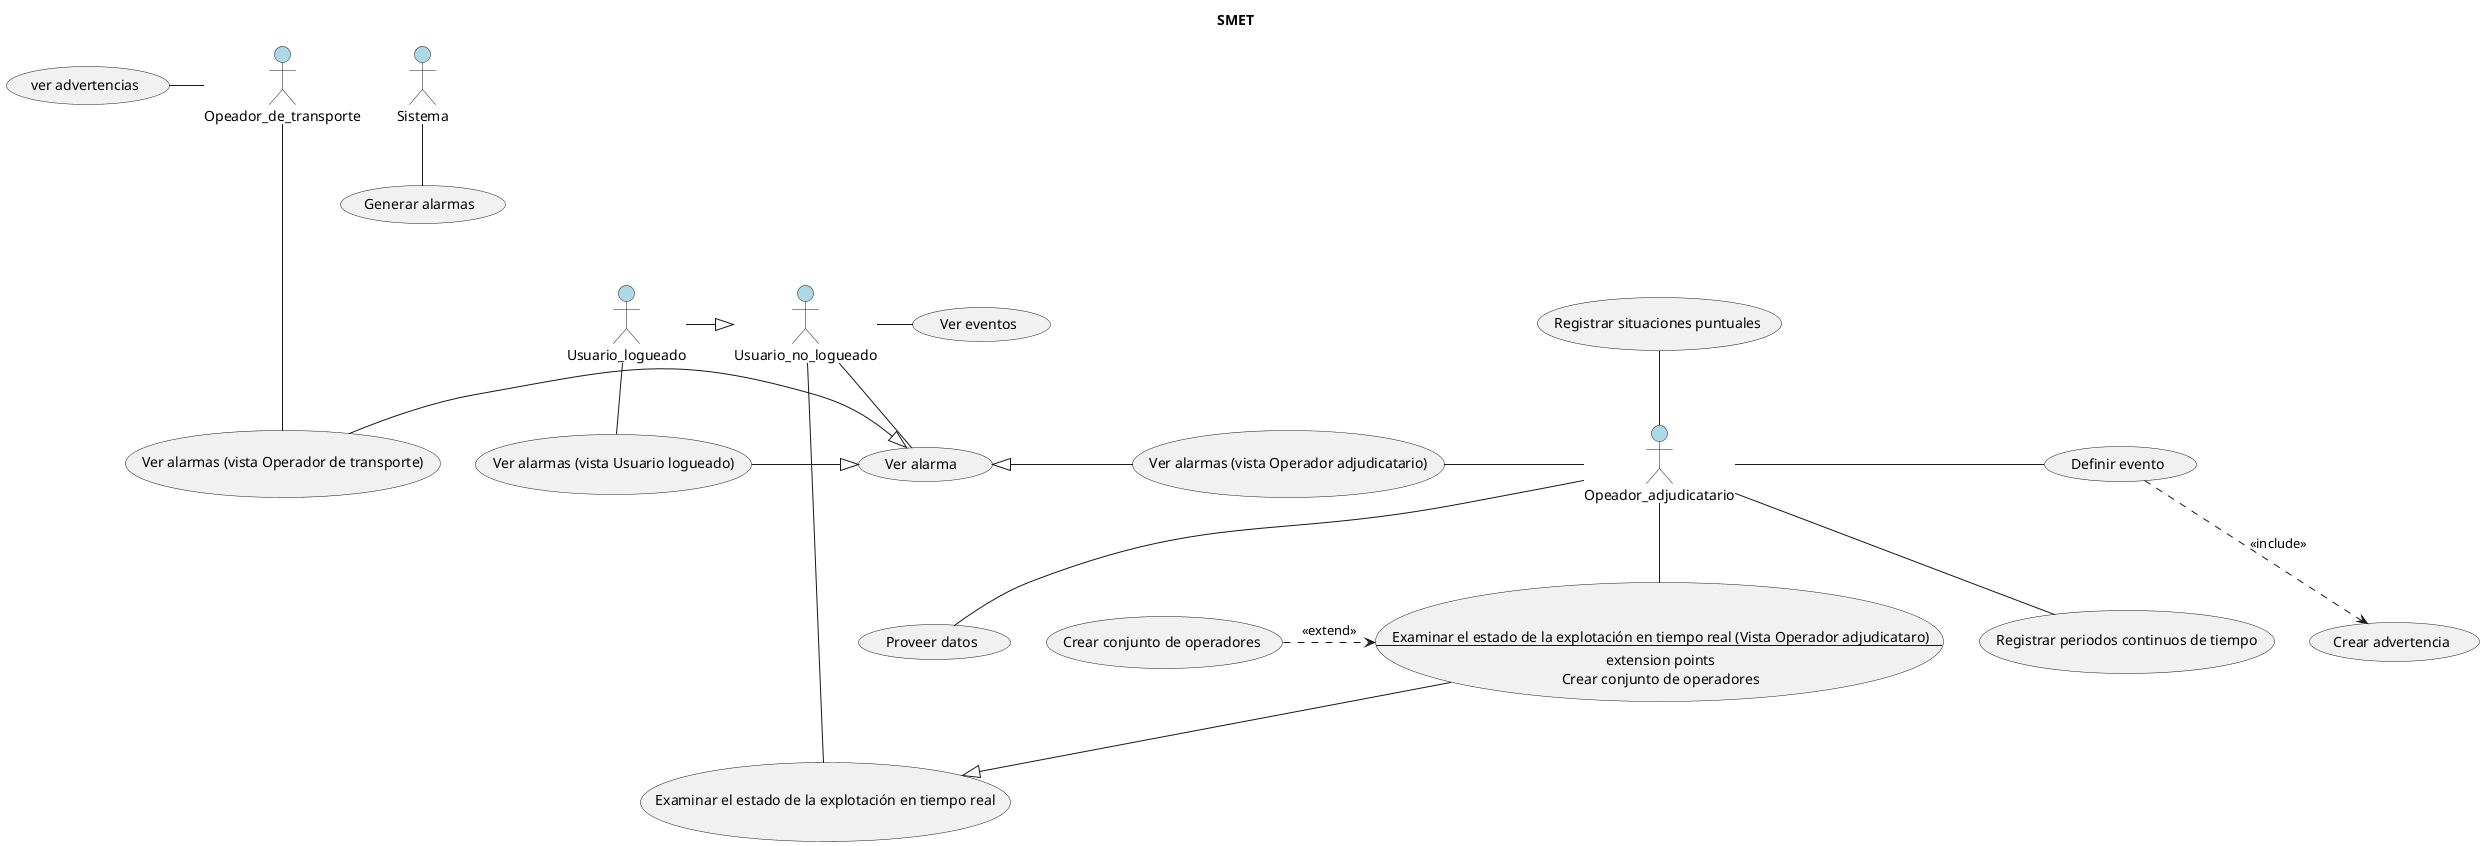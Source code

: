 @startuml SMET
title SMET

actor Usuario_no_logueado  #LightBlue
actor Usuario_logueado #LightBlue
actor Sistema #LightBlue
actor Opeador_de_transporte #LightBlue
actor Opeador_adjudicatario #LightBlue

/'Casos de uso'/
"Generar alarmas" as (DA)
"Ver eventos" as (VE)
"Ver alarmas (vista Usuario logueado)" as (VAUL)
"Ver alarmas (vista Operador de transporte)" as (VAOP)
"Ver alarmas (vista Operador adjudicatario)" as (VAOA)
"Ver alarma " as (VA)
"ver advertencias" as (VADV)
"Crear conjunto de operadores" as (CCO)
"Registrar situaciones puntuales" as (RSP)
"Registrar periodos continuos de tiempo" as (RPCT)
"Proveer datos" as (PD)
"Definir evento" as (DE)
"Crear advertencia" as (CA)
"Examinar el estado de la explotación en tiempo real" as (EEE)
usecase AEETR as "Examinar el estado de la explotación en tiempo real (Vista Operador adjudicataro)
--
extension points
Crear conjunto de operadores"

/'Herencias actores'/
Usuario_logueado -|> Usuario_no_logueado

/'Relaciones casos de uso'/
Sistema -- (DA)
Usuario_no_logueado - (VE)
Usuario_logueado -- (VAUL)
Opeador_de_transporte --down-- (VAOP)
Opeador_de_transporte -left- (VADV)
Usuario_no_logueado -down- (VA)
(VAOA) -left-|> (VA)
(VAOP) -|> (VA)
(VAUL) -|> (VA)
Usuario_no_logueado -down- (EEE)
Opeador_adjudicatario -- (AEETR)
(CCO) .-right-> (AEETR) : <<extend>>
(AEETR) -down-|> (EEE)
Opeador_adjudicatario -up- (RSP)
Opeador_adjudicatario -down- (RPCT)
Opeador_adjudicatario -left- (VAOA)
Opeador_adjudicatario -- (PD)
Opeador_adjudicatario -right- (DE)
(DE) .-> (CA) : <<include>>
